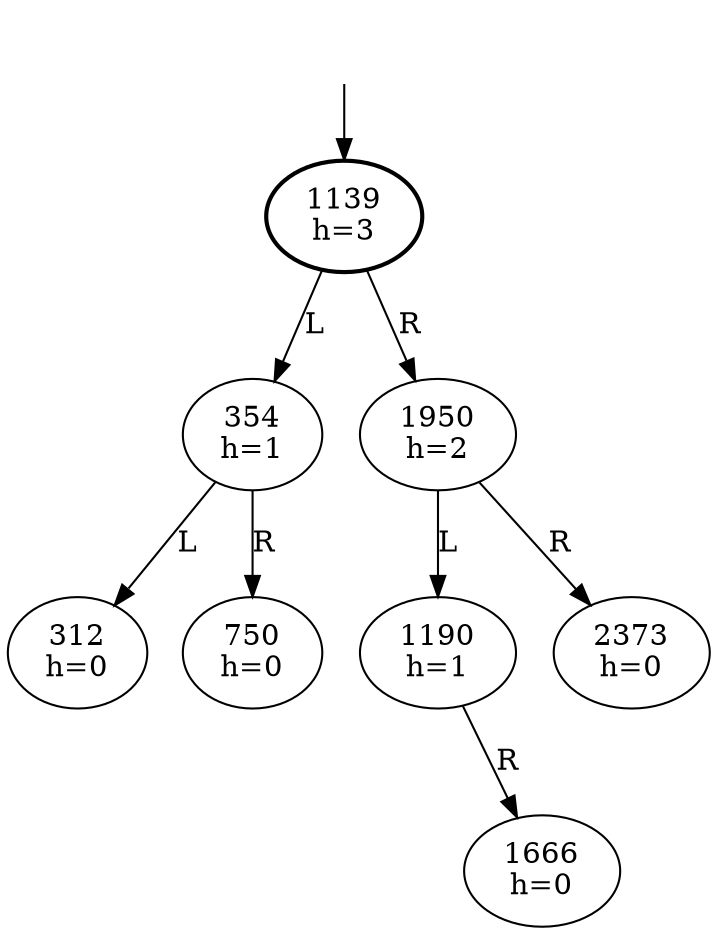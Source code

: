 digraph {
  DUMMY [style=invis];
  DUMMY -> 1139;
  1139 [penwidth=2];

  1139 [label="1139\nh=3"];

  1139 -> 354 [label="L"];
  354 [label="354\nh=1"];

  354 -> 312 [label="L"];
  312 [label="312\nh=0"];



  354 -> 750 [label="R"];
  750 [label="750\nh=0"];



  1139 -> 1950 [label="R"];
  1950 [label="1950\nh=2"];

  1950 -> 1190 [label="L"];
  1190 [label="1190\nh=1"];

  1190 -> L_1190 [style=invis];
  L_1190 [style=invis];

  1190 -> 1666 [label="R"];
  1666 [label="1666\nh=0"];



  1950 -> 2373 [label="R"];
  2373 [label="2373\nh=0"];



}
